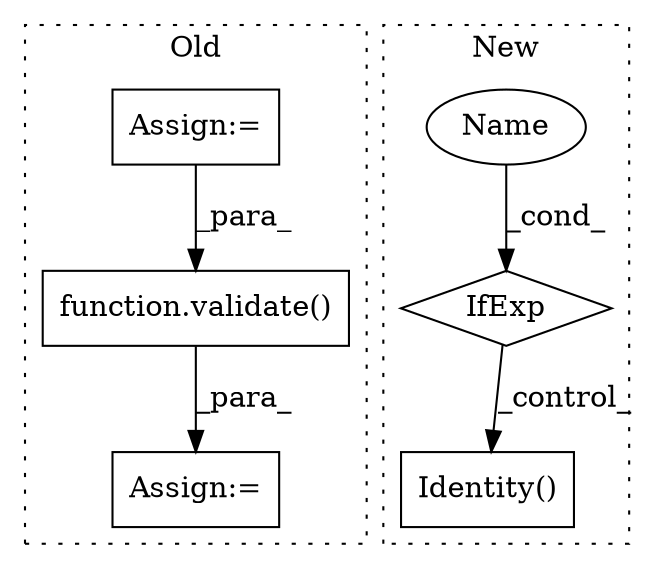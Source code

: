digraph G {
subgraph cluster0 {
1 [label="function.validate()" a="75" s="7341,7379" l="9,1" shape="box"];
3 [label="Assign:=" a="68" s="7338" l="3" shape="box"];
6 [label="Assign:=" a="68" s="3475" l="3" shape="box"];
label = "Old";
style="dotted";
}
subgraph cluster1 {
2 [label="Identity()" a="75" s="3102" l="13" shape="box"];
4 [label="IfExp" a="51" s="3115,3131" l="4,6" shape="diamond"];
5 [label="Name" a="87" s="3119" l="12" shape="ellipse"];
label = "New";
style="dotted";
}
1 -> 3 [label="_para_"];
4 -> 2 [label="_control_"];
5 -> 4 [label="_cond_"];
6 -> 1 [label="_para_"];
}